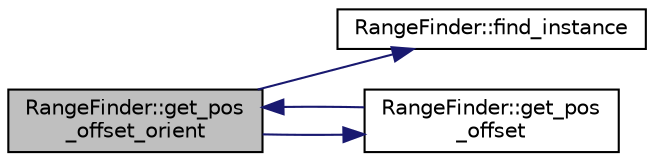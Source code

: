 digraph "RangeFinder::get_pos_offset_orient"
{
 // INTERACTIVE_SVG=YES
  edge [fontname="Helvetica",fontsize="10",labelfontname="Helvetica",labelfontsize="10"];
  node [fontname="Helvetica",fontsize="10",shape=record];
  rankdir="LR";
  Node1 [label="RangeFinder::get_pos\l_offset_orient",height=0.2,width=0.4,color="black", fillcolor="grey75", style="filled", fontcolor="black"];
  Node1 -> Node2 [color="midnightblue",fontsize="10",style="solid",fontname="Helvetica"];
  Node2 [label="RangeFinder::find_instance",height=0.2,width=0.4,color="black", fillcolor="white", style="filled",URL="$classRangeFinder.html#a532b9699a5ac5270db1584fa7fab8a4c"];
  Node1 -> Node3 [color="midnightblue",fontsize="10",style="solid",fontname="Helvetica"];
  Node3 [label="RangeFinder::get_pos\l_offset",height=0.2,width=0.4,color="black", fillcolor="white", style="filled",URL="$classRangeFinder.html#a54ba24985707c8404615835665da4efd"];
  Node3 -> Node1 [color="midnightblue",fontsize="10",style="solid",fontname="Helvetica"];
}
